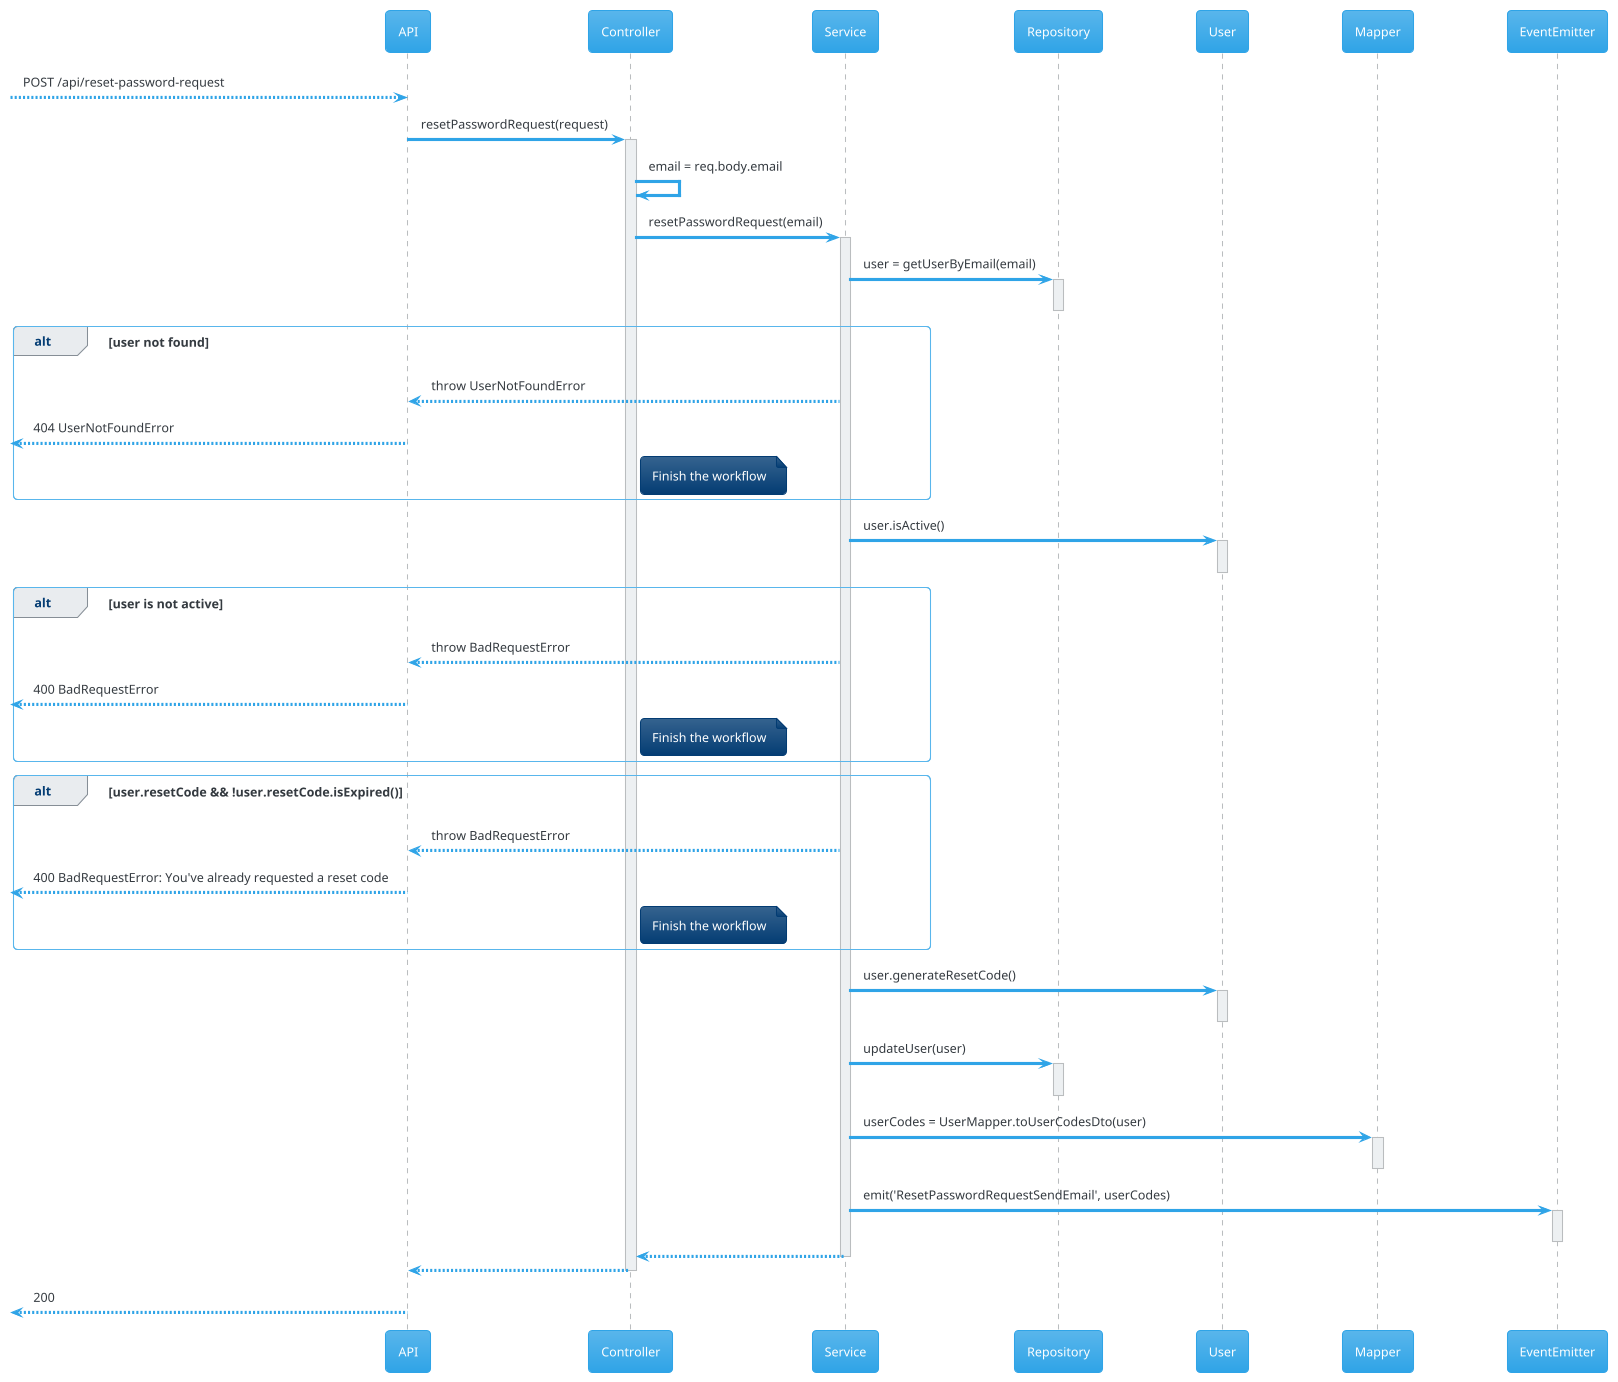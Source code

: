 @startuml
!theme cerulean
participant "API" as API
participant "Controller" as Ctrl
participant "Service" as Service
participant "Repository" as Repo
participant "User" as User
participant "Mapper" as Mapper
participant "EventEmitter" as Emitter

--> API: POST /api/reset-password-request
API -> Ctrl: resetPasswordRequest(request)
activate Ctrl
Ctrl -> Ctrl: email = req.body.email
Ctrl -> Service: resetPasswordRequest(email)
activate Service
Service -> Repo: user = getUserByEmail(email)
activate Repo
deactivate Repo
alt user not found
    Service --> API: throw UserNotFoundError
        
    <-- API: 404 UserNotFoundError
    note right of Ctrl
        Finish the workflow
    end note
end
Service -> User: user.isActive()
activate User
deactivate User
alt user is not active
    Service --> API: throw BadRequestError
        
    <-- API: 400 BadRequestError
    note right of Ctrl
        Finish the workflow
    end note
end

alt user.resetCode && !user.resetCode.isExpired()
    Service --> API: throw BadRequestError
        
    <-- API: 400 BadRequestError: You've already requested a reset code
    note right of Ctrl
        Finish the workflow
    end note
end

Service -> User: user.generateResetCode()
activate User
deactivate User

Service -> Repo: updateUser(user)
activate Repo
deactivate Repo
Service -> Mapper: userCodes = UserMapper.toUserCodesDto(user)
activate Mapper
deactivate Mapper
Service -> Emitter: emit('ResetPasswordRequestSendEmail', userCodes)
activate Emitter
deactivate Emitter
Service --> Ctrl
deactivate Service
Ctrl --> API
deactivate Ctrl
<-- API : 200


@enduml